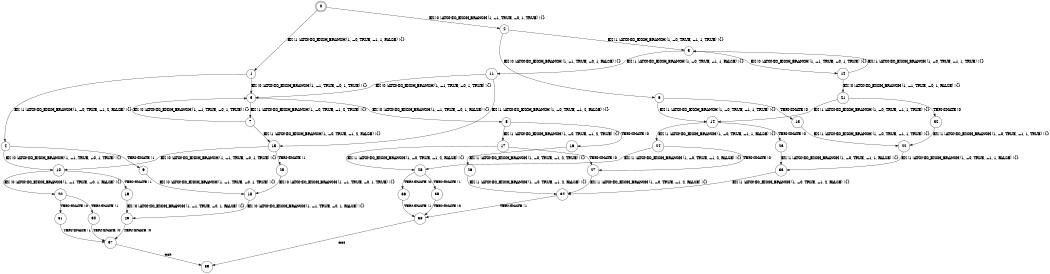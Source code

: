digraph BCG {
size = "7, 10.5";
center = TRUE;
node [shape = circle];
0 [peripheries = 2];
0 -> 1 [label = "EX !1 !ATOMIC_EXCH_BRANCH (1, +0, TRUE, +1, 1, FALSE) !{}"];
0 -> 2 [label = "EX !0 !ATOMIC_EXCH_BRANCH (1, +1, TRUE, +0, 1, TRUE) !{}"];
1 -> 3 [label = "EX !0 !ATOMIC_EXCH_BRANCH (1, +1, TRUE, +0, 1, TRUE) !{}"];
1 -> 4 [label = "EX !1 !ATOMIC_EXCH_BRANCH (1, +0, TRUE, +1, 2, FALSE) !{}"];
2 -> 5 [label = "EX !1 !ATOMIC_EXCH_BRANCH (1, +0, TRUE, +1, 1, TRUE) !{}"];
2 -> 6 [label = "EX !0 !ATOMIC_EXCH_BRANCH (1, +1, TRUE, +0, 1, FALSE) !{}"];
3 -> 7 [label = "EX !1 !ATOMIC_EXCH_BRANCH (1, +0, TRUE, +1, 2, TRUE) !{}"];
3 -> 8 [label = "EX !0 !ATOMIC_EXCH_BRANCH (1, +1, TRUE, +0, 1, FALSE) !{}"];
4 -> 9 [label = "TERMINATE !1"];
4 -> 10 [label = "EX !0 !ATOMIC_EXCH_BRANCH (1, +1, TRUE, +0, 1, TRUE) !{}"];
5 -> 11 [label = "EX !1 !ATOMIC_EXCH_BRANCH (1, +0, TRUE, +1, 1, FALSE) !{}"];
5 -> 12 [label = "EX !0 !ATOMIC_EXCH_BRANCH (1, +1, TRUE, +0, 1, TRUE) !{}"];
6 -> 13 [label = "TERMINATE !0"];
6 -> 14 [label = "EX !1 !ATOMIC_EXCH_BRANCH (1, +0, TRUE, +1, 1, TRUE) !{}"];
7 -> 15 [label = "EX !1 !ATOMIC_EXCH_BRANCH (1, +0, TRUE, +1, 2, FALSE) !{}"];
7 -> 3 [label = "EX !0 !ATOMIC_EXCH_BRANCH (1, +1, TRUE, +0, 1, TRUE) !{}"];
8 -> 16 [label = "TERMINATE !0"];
8 -> 17 [label = "EX !1 !ATOMIC_EXCH_BRANCH (1, +0, TRUE, +1, 2, TRUE) !{}"];
9 -> 18 [label = "EX !0 !ATOMIC_EXCH_BRANCH (1, +1, TRUE, +0, 1, TRUE) !{}"];
10 -> 19 [label = "TERMINATE !1"];
10 -> 20 [label = "EX !0 !ATOMIC_EXCH_BRANCH (1, +1, TRUE, +0, 1, FALSE) !{}"];
11 -> 15 [label = "EX !1 !ATOMIC_EXCH_BRANCH (1, +0, TRUE, +1, 2, FALSE) !{}"];
11 -> 3 [label = "EX !0 !ATOMIC_EXCH_BRANCH (1, +1, TRUE, +0, 1, TRUE) !{}"];
12 -> 5 [label = "EX !1 !ATOMIC_EXCH_BRANCH (1, +0, TRUE, +1, 1, TRUE) !{}"];
12 -> 21 [label = "EX !0 !ATOMIC_EXCH_BRANCH (1, +1, TRUE, +0, 1, FALSE) !{}"];
13 -> 22 [label = "EX !1 !ATOMIC_EXCH_BRANCH (1, +0, TRUE, +1, 1, TRUE) !{}"];
14 -> 23 [label = "TERMINATE !0"];
14 -> 24 [label = "EX !1 !ATOMIC_EXCH_BRANCH (1, +0, TRUE, +1, 1, FALSE) !{}"];
15 -> 25 [label = "TERMINATE !1"];
15 -> 10 [label = "EX !0 !ATOMIC_EXCH_BRANCH (1, +1, TRUE, +0, 1, TRUE) !{}"];
16 -> 26 [label = "EX !1 !ATOMIC_EXCH_BRANCH (1, +0, TRUE, +1, 2, TRUE) !{}"];
17 -> 27 [label = "TERMINATE !0"];
17 -> 28 [label = "EX !1 !ATOMIC_EXCH_BRANCH (1, +0, TRUE, +1, 2, FALSE) !{}"];
18 -> 29 [label = "EX !0 !ATOMIC_EXCH_BRANCH (1, +1, TRUE, +0, 1, FALSE) !{}"];
19 -> 29 [label = "EX !0 !ATOMIC_EXCH_BRANCH (1, +1, TRUE, +0, 1, FALSE) !{}"];
20 -> 30 [label = "TERMINATE !1"];
20 -> 31 [label = "TERMINATE !0"];
21 -> 32 [label = "TERMINATE !0"];
21 -> 14 [label = "EX !1 !ATOMIC_EXCH_BRANCH (1, +0, TRUE, +1, 1, TRUE) !{}"];
22 -> 33 [label = "EX !1 !ATOMIC_EXCH_BRANCH (1, +0, TRUE, +1, 1, FALSE) !{}"];
23 -> 33 [label = "EX !1 !ATOMIC_EXCH_BRANCH (1, +0, TRUE, +1, 1, FALSE) !{}"];
24 -> 27 [label = "TERMINATE !0"];
24 -> 28 [label = "EX !1 !ATOMIC_EXCH_BRANCH (1, +0, TRUE, +1, 2, FALSE) !{}"];
25 -> 18 [label = "EX !0 !ATOMIC_EXCH_BRANCH (1, +1, TRUE, +0, 1, TRUE) !{}"];
26 -> 34 [label = "EX !1 !ATOMIC_EXCH_BRANCH (1, +0, TRUE, +1, 2, FALSE) !{}"];
27 -> 34 [label = "EX !1 !ATOMIC_EXCH_BRANCH (1, +0, TRUE, +1, 2, FALSE) !{}"];
28 -> 35 [label = "TERMINATE !1"];
28 -> 36 [label = "TERMINATE !0"];
29 -> 37 [label = "TERMINATE !0"];
30 -> 37 [label = "TERMINATE !0"];
31 -> 37 [label = "TERMINATE !1"];
32 -> 22 [label = "EX !1 !ATOMIC_EXCH_BRANCH (1, +0, TRUE, +1, 1, TRUE) !{}"];
33 -> 34 [label = "EX !1 !ATOMIC_EXCH_BRANCH (1, +0, TRUE, +1, 2, FALSE) !{}"];
34 -> 38 [label = "TERMINATE !1"];
35 -> 38 [label = "TERMINATE !0"];
36 -> 38 [label = "TERMINATE !1"];
37 -> 39 [label = "exit"];
38 -> 39 [label = "exit"];
}
